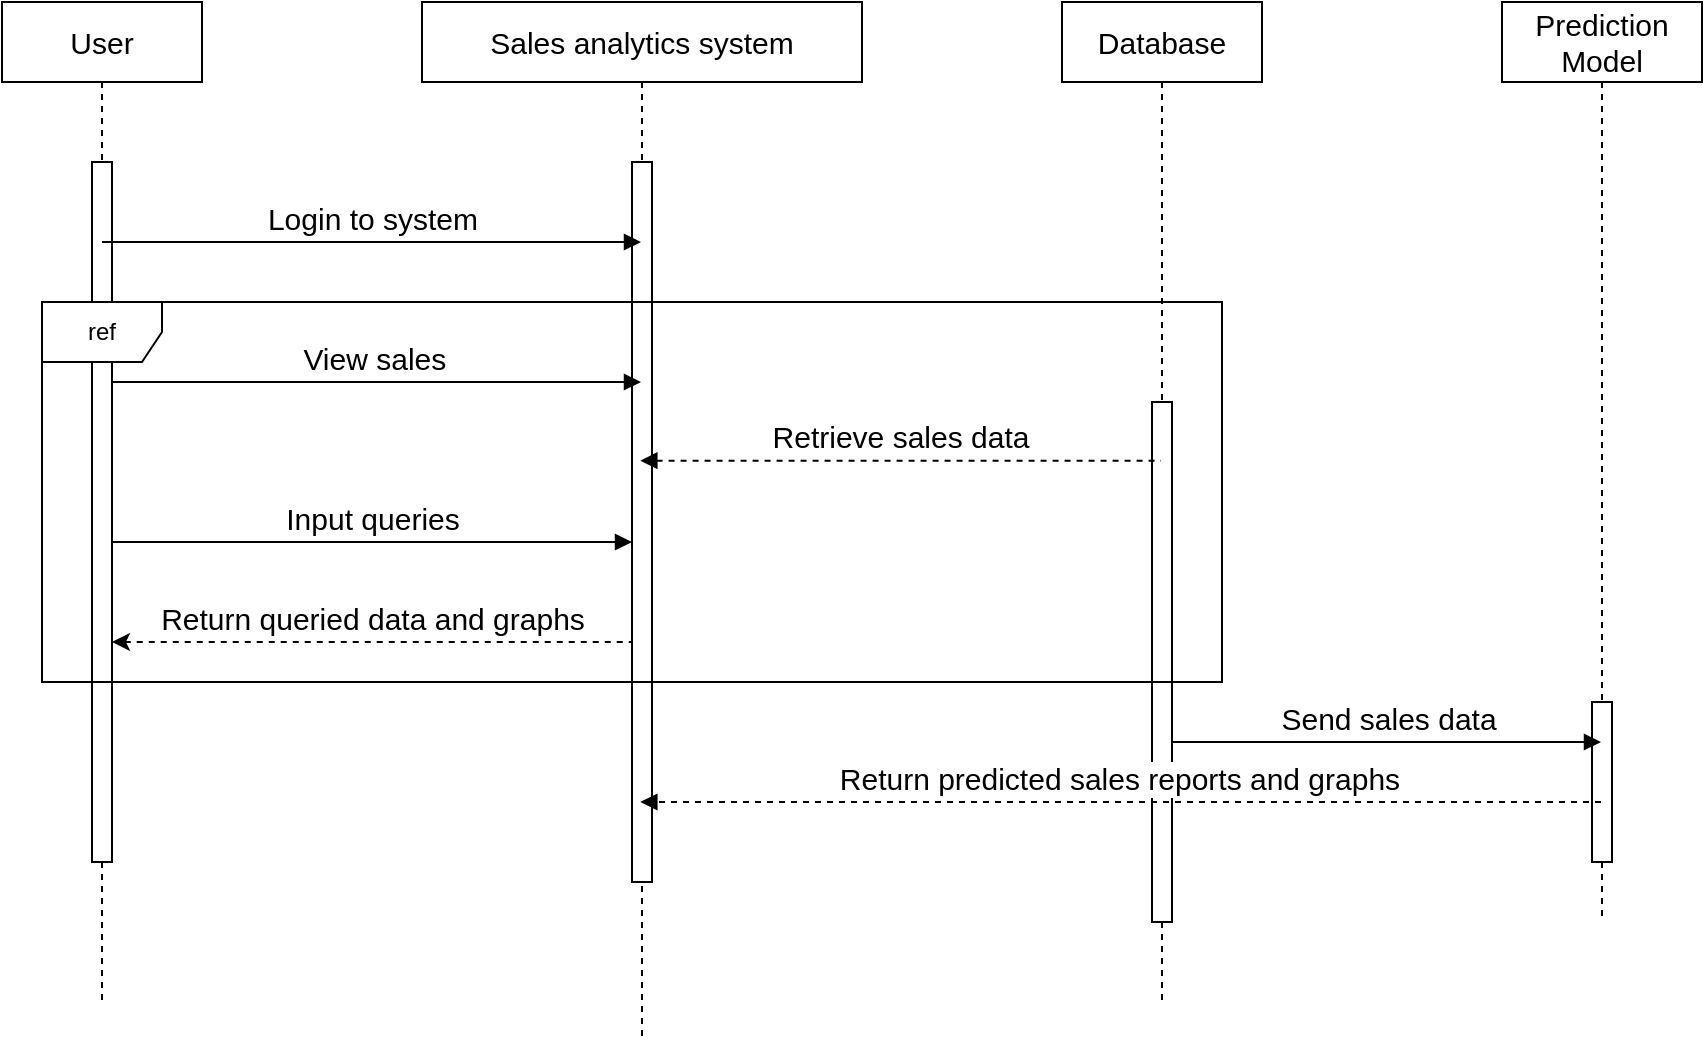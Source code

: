 <mxfile version="22.1.16" type="github">
  <diagram name="Page-1" id="PFG7HdQTAT1PnJoIeQVx">
    <mxGraphModel dx="1400" dy="696" grid="1" gridSize="10" guides="1" tooltips="1" connect="1" arrows="1" fold="1" page="1" pageScale="1" pageWidth="850" pageHeight="1100" math="0" shadow="0">
      <root>
        <mxCell id="0" />
        <mxCell id="1" parent="0" />
        <mxCell id="Spl-7D2hz3l7zZp3rgb0-5" value="&lt;font style=&quot;font-size: 15px;&quot;&gt;User&lt;/font&gt;" style="shape=umlLifeline;perimeter=lifelinePerimeter;whiteSpace=wrap;html=1;container=1;dropTarget=0;collapsible=0;recursiveResize=0;outlineConnect=0;portConstraint=eastwest;newEdgeStyle={&quot;curved&quot;:0,&quot;rounded&quot;:0};" vertex="1" parent="1">
          <mxGeometry x="30" y="80" width="100" height="500" as="geometry" />
        </mxCell>
        <mxCell id="Spl-7D2hz3l7zZp3rgb0-9" value="" style="html=1;points=[[0,0,0,0,5],[0,1,0,0,-5],[1,0,0,0,5],[1,1,0,0,-5]];perimeter=orthogonalPerimeter;outlineConnect=0;targetShapes=umlLifeline;portConstraint=eastwest;newEdgeStyle={&quot;curved&quot;:0,&quot;rounded&quot;:0};" vertex="1" parent="Spl-7D2hz3l7zZp3rgb0-5">
          <mxGeometry x="45" y="80" width="10" height="350" as="geometry" />
        </mxCell>
        <mxCell id="Spl-7D2hz3l7zZp3rgb0-6" value="&lt;font style=&quot;font-size: 15px;&quot;&gt;Sales analytics system&lt;/font&gt;" style="shape=umlLifeline;perimeter=lifelinePerimeter;whiteSpace=wrap;html=1;container=1;dropTarget=0;collapsible=0;recursiveResize=0;outlineConnect=0;portConstraint=eastwest;newEdgeStyle={&quot;curved&quot;:0,&quot;rounded&quot;:0};" vertex="1" parent="1">
          <mxGeometry x="240" y="80" width="220" height="520" as="geometry" />
        </mxCell>
        <mxCell id="Spl-7D2hz3l7zZp3rgb0-14" value="" style="html=1;points=[[0,0,0,0,5],[0,1,0,0,-5],[1,0,0,0,5],[1,1,0,0,-5]];perimeter=orthogonalPerimeter;outlineConnect=0;targetShapes=umlLifeline;portConstraint=eastwest;newEdgeStyle={&quot;curved&quot;:0,&quot;rounded&quot;:0};" vertex="1" parent="Spl-7D2hz3l7zZp3rgb0-6">
          <mxGeometry x="105" y="80" width="10" height="360" as="geometry" />
        </mxCell>
        <mxCell id="Spl-7D2hz3l7zZp3rgb0-7" value="&lt;font style=&quot;font-size: 15px;&quot;&gt;Database&lt;/font&gt;" style="shape=umlLifeline;perimeter=lifelinePerimeter;whiteSpace=wrap;html=1;container=1;dropTarget=0;collapsible=0;recursiveResize=0;outlineConnect=0;portConstraint=eastwest;newEdgeStyle={&quot;curved&quot;:0,&quot;rounded&quot;:0};" vertex="1" parent="1">
          <mxGeometry x="560" y="80" width="100" height="500" as="geometry" />
        </mxCell>
        <mxCell id="Spl-7D2hz3l7zZp3rgb0-17" value="" style="html=1;points=[[0,0,0,0,5],[0,1,0,0,-5],[1,0,0,0,5],[1,1,0,0,-5]];perimeter=orthogonalPerimeter;outlineConnect=0;targetShapes=umlLifeline;portConstraint=eastwest;newEdgeStyle={&quot;curved&quot;:0,&quot;rounded&quot;:0};" vertex="1" parent="Spl-7D2hz3l7zZp3rgb0-7">
          <mxGeometry x="45" y="200" width="10" height="260" as="geometry" />
        </mxCell>
        <mxCell id="Spl-7D2hz3l7zZp3rgb0-8" value="&lt;font style=&quot;font-size: 15px;&quot;&gt;Prediction Model&lt;/font&gt;" style="shape=umlLifeline;perimeter=lifelinePerimeter;whiteSpace=wrap;html=1;container=1;dropTarget=0;collapsible=0;recursiveResize=0;outlineConnect=0;portConstraint=eastwest;newEdgeStyle={&quot;curved&quot;:0,&quot;rounded&quot;:0};" vertex="1" parent="1">
          <mxGeometry x="780" y="80" width="100" height="460" as="geometry" />
        </mxCell>
        <mxCell id="Spl-7D2hz3l7zZp3rgb0-22" value="" style="html=1;points=[[0,0,0,0,5],[0,1,0,0,-5],[1,0,0,0,5],[1,1,0,0,-5]];perimeter=orthogonalPerimeter;outlineConnect=0;targetShapes=umlLifeline;portConstraint=eastwest;newEdgeStyle={&quot;curved&quot;:0,&quot;rounded&quot;:0};" vertex="1" parent="Spl-7D2hz3l7zZp3rgb0-8">
          <mxGeometry x="45" y="350" width="10" height="80" as="geometry" />
        </mxCell>
        <mxCell id="Spl-7D2hz3l7zZp3rgb0-15" value="&lt;font style=&quot;font-size: 15px;&quot;&gt;Login to system&lt;/font&gt;" style="html=1;verticalAlign=bottom;endArrow=block;curved=0;rounded=0;" edge="1" parent="1" source="Spl-7D2hz3l7zZp3rgb0-5">
          <mxGeometry width="80" relative="1" as="geometry">
            <mxPoint x="119.167" y="200" as="sourcePoint" />
            <mxPoint x="349.5" y="200" as="targetPoint" />
          </mxGeometry>
        </mxCell>
        <mxCell id="Spl-7D2hz3l7zZp3rgb0-16" value="&lt;font style=&quot;font-size: 15px;&quot;&gt;View sales&amp;nbsp;&lt;/font&gt;" style="html=1;verticalAlign=bottom;endArrow=block;curved=0;rounded=0;" edge="1" parent="1" source="Spl-7D2hz3l7zZp3rgb0-9">
          <mxGeometry width="80" relative="1" as="geometry">
            <mxPoint x="119.167" y="270" as="sourcePoint" />
            <mxPoint x="349.5" y="270" as="targetPoint" />
          </mxGeometry>
        </mxCell>
        <mxCell id="Spl-7D2hz3l7zZp3rgb0-18" value="&lt;font style=&quot;font-size: 15px;&quot;&gt;Retrieve sales data&lt;/font&gt;" style="html=1;verticalAlign=bottom;endArrow=none;curved=0;rounded=0;dashed=1;endFill=0;startArrow=block;startFill=1;" edge="1" parent="1">
          <mxGeometry width="80" relative="1" as="geometry">
            <mxPoint x="349.167" y="309.33" as="sourcePoint" />
            <mxPoint x="609.5" y="309.33" as="targetPoint" />
          </mxGeometry>
        </mxCell>
        <mxCell id="Spl-7D2hz3l7zZp3rgb0-19" value="&lt;font style=&quot;font-size: 15px;&quot;&gt;Input queries&lt;/font&gt;" style="html=1;verticalAlign=bottom;endArrow=block;curved=0;rounded=0;" edge="1" parent="1" source="Spl-7D2hz3l7zZp3rgb0-9">
          <mxGeometry width="80" relative="1" as="geometry">
            <mxPoint x="119.167" y="350" as="sourcePoint" />
            <mxPoint x="345" y="350" as="targetPoint" />
          </mxGeometry>
        </mxCell>
        <mxCell id="Spl-7D2hz3l7zZp3rgb0-20" value="ref" style="shape=umlFrame;whiteSpace=wrap;html=1;pointerEvents=0;" vertex="1" parent="1">
          <mxGeometry x="50" y="230" width="590" height="190" as="geometry" />
        </mxCell>
        <mxCell id="Spl-7D2hz3l7zZp3rgb0-23" value="&lt;font style=&quot;font-size: 15px;&quot;&gt;Return queried data and graphs&lt;/font&gt;" style="html=1;verticalAlign=bottom;endArrow=none;curved=0;rounded=0;startArrow=classic;startFill=1;endFill=0;dashed=1;" edge="1" parent="1" source="Spl-7D2hz3l7zZp3rgb0-9">
          <mxGeometry width="80" relative="1" as="geometry">
            <mxPoint x="119.167" y="400" as="sourcePoint" />
            <mxPoint x="345" y="400" as="targetPoint" />
          </mxGeometry>
        </mxCell>
        <mxCell id="Spl-7D2hz3l7zZp3rgb0-24" value="&lt;font style=&quot;font-size: 15px;&quot;&gt;Send sales data&lt;/font&gt;" style="html=1;verticalAlign=bottom;endArrow=block;curved=0;rounded=0;" edge="1" parent="1">
          <mxGeometry width="80" relative="1" as="geometry">
            <mxPoint x="615" y="450" as="sourcePoint" />
            <mxPoint x="829.5" y="450" as="targetPoint" />
          </mxGeometry>
        </mxCell>
        <mxCell id="Spl-7D2hz3l7zZp3rgb0-25" value="&lt;font style=&quot;font-size: 15px;&quot;&gt;Return predicted sales reports and graphs&lt;/font&gt;&amp;nbsp;" style="html=1;verticalAlign=bottom;endArrow=block;curved=0;rounded=0;dashed=1;" edge="1" parent="1">
          <mxGeometry width="80" relative="1" as="geometry">
            <mxPoint x="829.5" y="480" as="sourcePoint" />
            <mxPoint x="349.167" y="480" as="targetPoint" />
          </mxGeometry>
        </mxCell>
      </root>
    </mxGraphModel>
  </diagram>
</mxfile>
